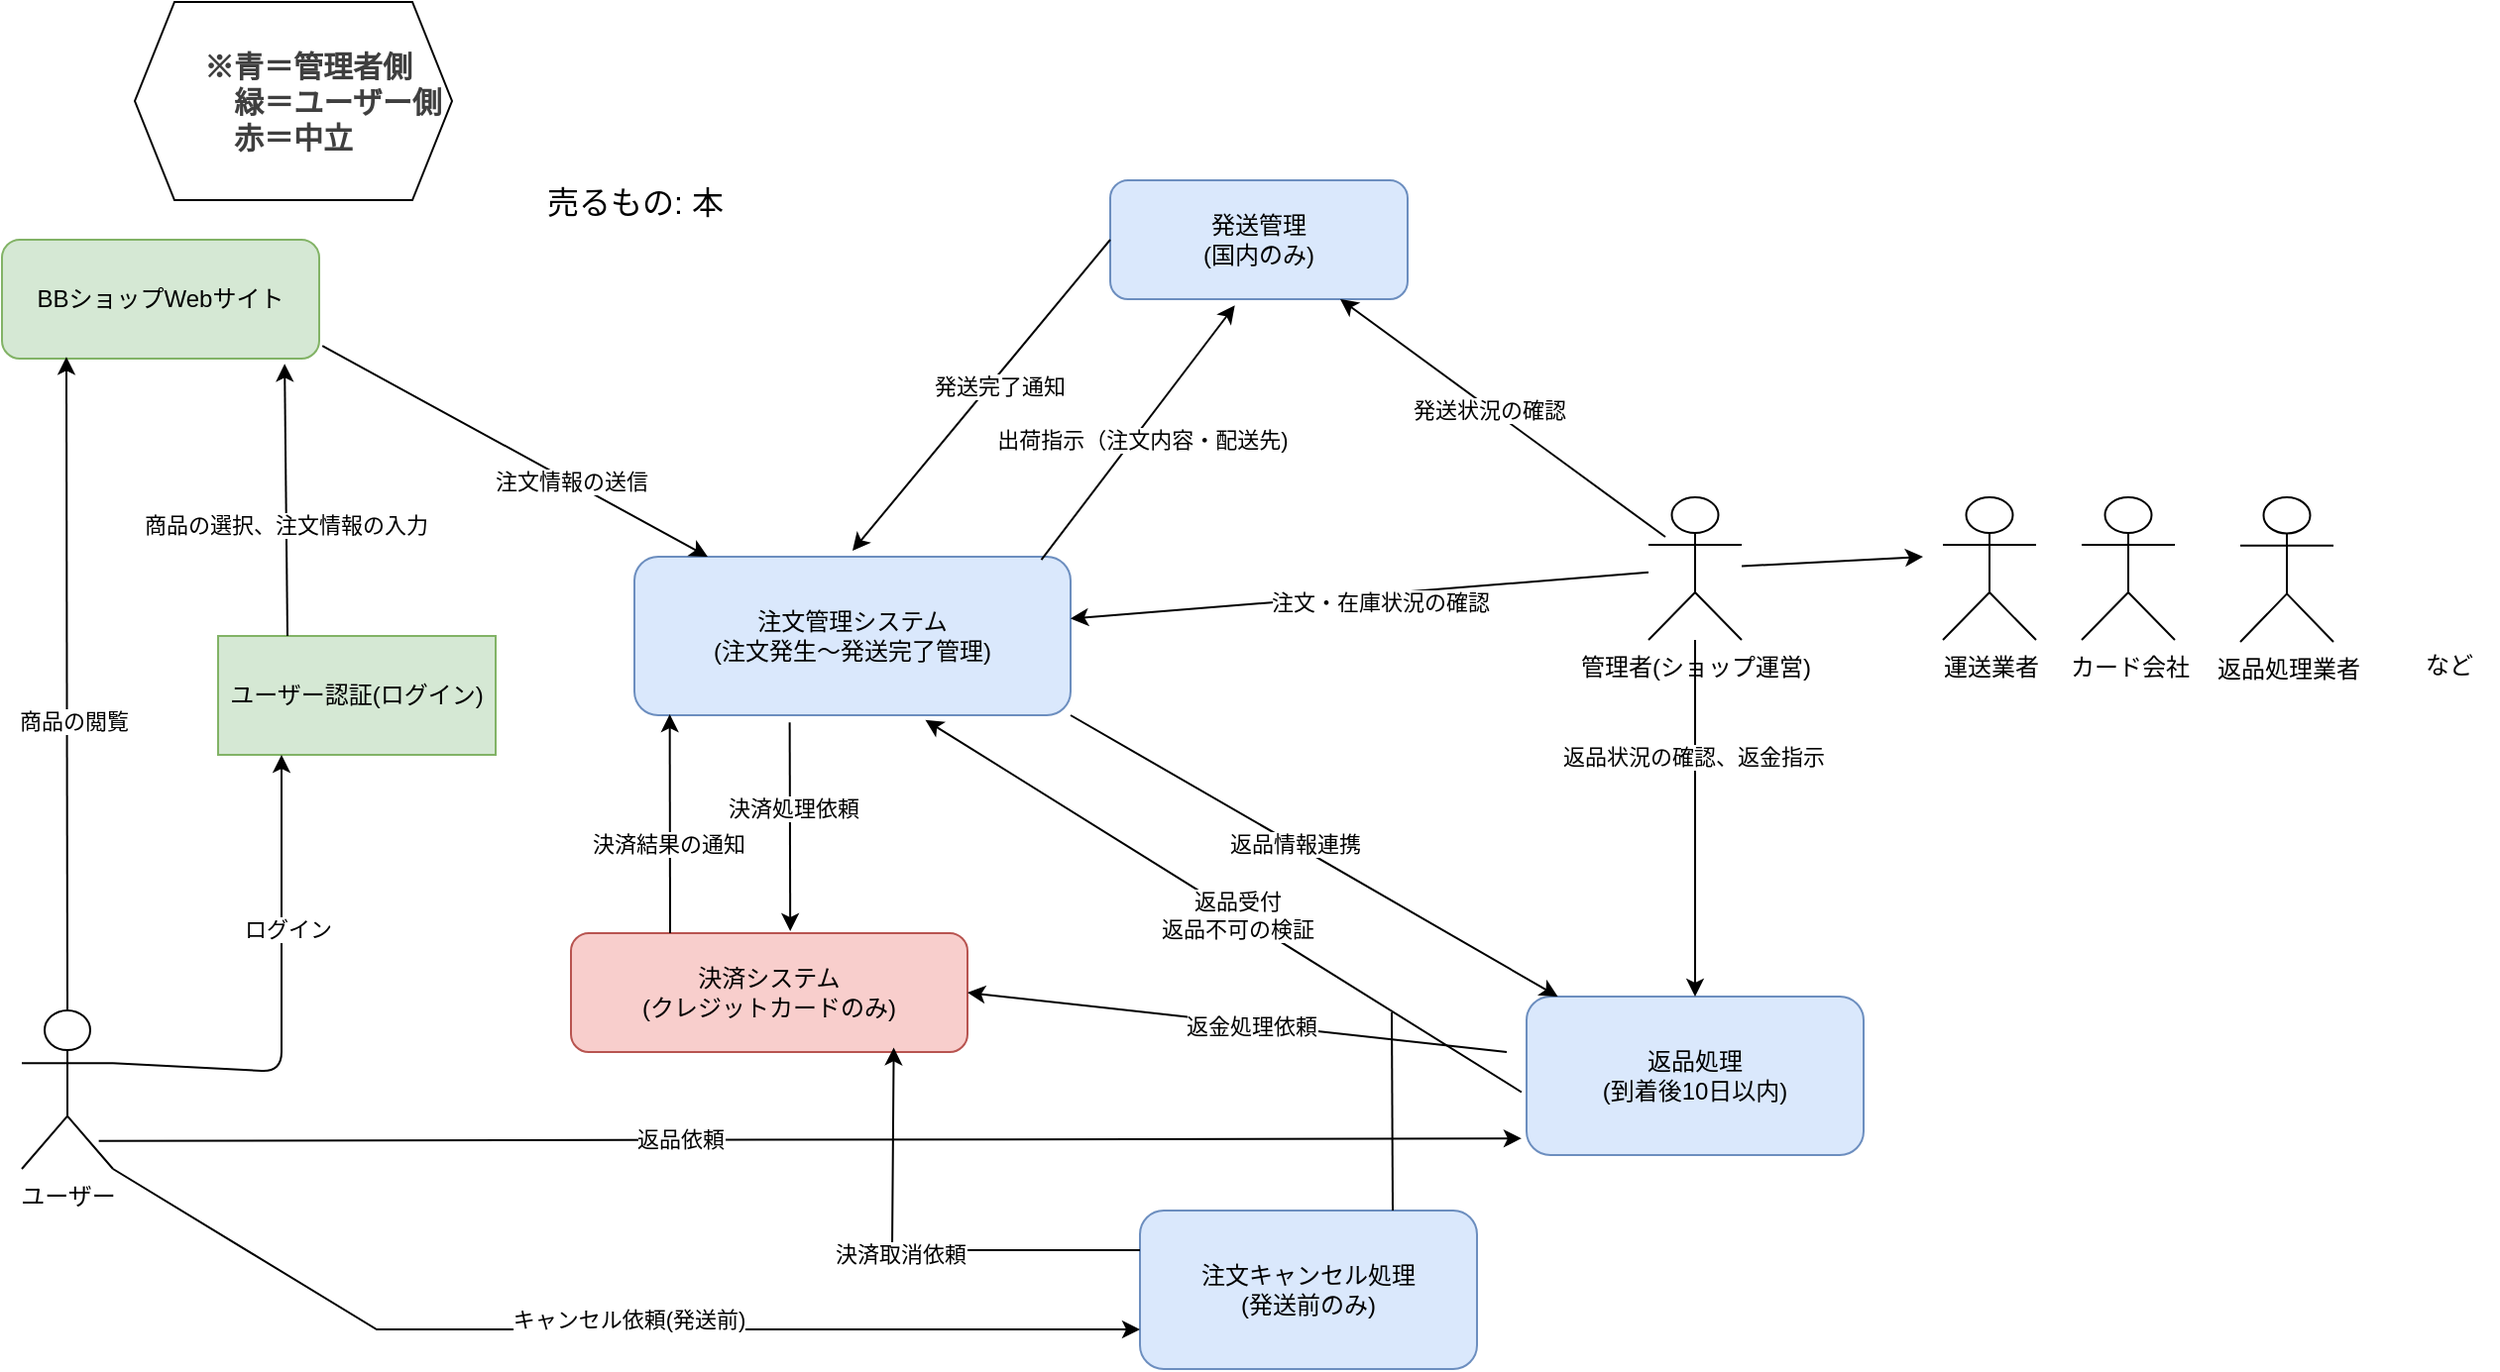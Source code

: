 <mxfile>
    <diagram id="orderSystem" name="BBショップ注文管理システム">
        <mxGraphModel dx="1034" dy="583" grid="1" gridSize="10" guides="1" tooltips="1" connect="1" arrows="1" fold="1" page="1" pageScale="1" pageWidth="827" pageHeight="1169" math="0" shadow="0">
            <root>
                <mxCell id="0"/>
                <mxCell id="1" parent="0"/>
                <mxCell id="website" value="BBショップWebサイト" style="shape=rectangle;rounded=1;whiteSpace=wrap;html=1;fillColor=#d5e8d4;strokeColor=#82b366;" parent="1" vertex="1">
                    <mxGeometry x="31" y="140" width="160" height="60" as="geometry"/>
                </mxCell>
                <mxCell id="orderSystemBox" value="注文管理システム&#xa;(注文発生～発送完了管理)" style="shape=rectangle;rounded=1;whiteSpace=wrap;html=1;fillColor=#dae8fc;strokeColor=#6c8ebf;" parent="1" vertex="1">
                    <mxGeometry x="350" y="300" width="220" height="80" as="geometry"/>
                </mxCell>
                <mxCell id="payment" value="決済システム&#xa;(クレジットカードのみ)" style="shape=rectangle;rounded=1;whiteSpace=wrap;html=1;fillColor=#f8cecc;strokeColor=#b85450;" parent="1" vertex="1">
                    <mxGeometry x="318" y="490" width="200" height="60" as="geometry"/>
                </mxCell>
                <mxCell id="shipping" value="発送管理&#xa;(国内のみ)" style="shape=rectangle;rounded=1;whiteSpace=wrap;html=1;fillColor=#dae8fc;strokeColor=#6c8ebf;" parent="1" vertex="1">
                    <mxGeometry x="590" y="110" width="150" height="60" as="geometry"/>
                </mxCell>
                <mxCell id="return" value="返品処理&lt;br&gt;(到着後10日以内)" style="shape=rectangle;rounded=1;whiteSpace=wrap;html=1;fillColor=#dae8fc;strokeColor=#6c8ebf;" parent="1" vertex="1">
                    <mxGeometry x="800" y="522" width="170" height="80" as="geometry"/>
                </mxCell>
                <mxCell id="edge1" style="exitX=0.5;exitY=0;exitDx=0;exitDy=0;exitPerimeter=0;entryX=0.203;entryY=0.986;entryDx=0;entryDy=0;entryPerimeter=0;" parent="1" source="uSMqebVrDV0d1Eh629MW-26" target="website" edge="1">
                    <mxGeometry relative="1" as="geometry">
                        <mxPoint x="214.926" y="545" as="sourcePoint"/>
                    </mxGeometry>
                </mxCell>
                <mxCell id="uSMqebVrDV0d1Eh629MW-1" value="商品の閲覧" style="edgeLabel;html=1;align=center;verticalAlign=middle;resizable=0;points=[];" parent="edge1" vertex="1" connectable="0">
                    <mxGeometry x="-0.116" y="-3" relative="1" as="geometry">
                        <mxPoint as="offset"/>
                    </mxGeometry>
                </mxCell>
                <mxCell id="edge2" style="exitX=1.01;exitY=0.892;exitDx=0;exitDy=0;exitPerimeter=0;" parent="1" source="website" target="orderSystemBox" edge="1">
                    <mxGeometry relative="1" as="geometry"/>
                </mxCell>
                <mxCell id="uSMqebVrDV0d1Eh629MW-2" value="注文情報の送信" style="edgeLabel;html=1;align=center;verticalAlign=middle;resizable=0;points=[];" parent="edge2" vertex="1" connectable="0">
                    <mxGeometry x="0.289" relative="1" as="geometry">
                        <mxPoint as="offset"/>
                    </mxGeometry>
                </mxCell>
                <mxCell id="edge3" style="exitX=0.356;exitY=1.046;exitDx=0;exitDy=0;exitPerimeter=0;entryX=0.553;entryY=-0.017;entryDx=0;entryDy=0;entryPerimeter=0;" parent="1" source="orderSystemBox" target="payment" edge="1">
                    <mxGeometry relative="1" as="geometry"/>
                </mxCell>
                <mxCell id="uSMqebVrDV0d1Eh629MW-4" value="Text" style="edgeLabel;html=1;align=center;verticalAlign=middle;resizable=0;points=[];" parent="edge3" vertex="1" connectable="0">
                    <mxGeometry x="-0.183" y="1" relative="1" as="geometry">
                        <mxPoint as="offset"/>
                    </mxGeometry>
                </mxCell>
                <mxCell id="uSMqebVrDV0d1Eh629MW-5" value="決済処理依頼" style="edgeLabel;html=1;align=center;verticalAlign=middle;resizable=0;points=[];" parent="edge3" vertex="1" connectable="0">
                    <mxGeometry x="-0.183" y="1" relative="1" as="geometry">
                        <mxPoint as="offset"/>
                    </mxGeometry>
                </mxCell>
                <mxCell id="edge4" style="exitX=0.933;exitY=0.02;exitDx=0;exitDy=0;exitPerimeter=0;entryX=0.419;entryY=1.053;entryDx=0;entryDy=0;entryPerimeter=0;" parent="1" source="orderSystemBox" target="shipping" edge="1">
                    <mxGeometry relative="1" as="geometry"/>
                </mxCell>
                <mxCell id="uSMqebVrDV0d1Eh629MW-10" value="出荷指示（注文内容・配送先)" style="edgeLabel;html=1;align=center;verticalAlign=middle;resizable=0;points=[];" parent="edge4" vertex="1" connectable="0">
                    <mxGeometry x="-0.026" y="-2" relative="1" as="geometry">
                        <mxPoint x="1" as="offset"/>
                    </mxGeometry>
                </mxCell>
                <mxCell id="edge5" style="exitX=1;exitY=1;exitDx=0;exitDy=0;" parent="1" source="orderSystemBox" target="return" edge="1">
                    <mxGeometry relative="1" as="geometry"/>
                </mxCell>
                <mxCell id="uSMqebVrDV0d1Eh629MW-3" value="返品情報連携" style="edgeLabel;html=1;align=center;verticalAlign=middle;resizable=0;points=[];" parent="edge5" vertex="1" connectable="0">
                    <mxGeometry x="-0.084" relative="1" as="geometry">
                        <mxPoint as="offset"/>
                    </mxGeometry>
                </mxCell>
                <mxCell id="edge6" style="" parent="1" source="uSMqebVrDV0d1Eh629MW-57" target="orderSystemBox" edge="1">
                    <mxGeometry relative="1" as="geometry">
                        <mxPoint x="810" y="323.529" as="sourcePoint"/>
                    </mxGeometry>
                </mxCell>
                <mxCell id="uSMqebVrDV0d1Eh629MW-16" value="注文・在庫状況の確認" style="edgeLabel;html=1;align=center;verticalAlign=middle;resizable=0;points=[];" parent="edge6" vertex="1" connectable="0">
                    <mxGeometry x="-0.066" y="4" relative="1" as="geometry">
                        <mxPoint as="offset"/>
                    </mxGeometry>
                </mxCell>
                <mxCell id="edge7" style="exitX=0.181;exitY=0.278;exitDx=0;exitDy=0;exitPerimeter=0;" parent="1" source="uSMqebVrDV0d1Eh629MW-57" target="shipping" edge="1">
                    <mxGeometry relative="1" as="geometry">
                        <mxPoint x="848.333" y="290.0" as="sourcePoint"/>
                    </mxGeometry>
                </mxCell>
                <mxCell id="uSMqebVrDV0d1Eh629MW-51" value="発送状況の確認" style="edgeLabel;html=1;align=center;verticalAlign=middle;resizable=0;points=[];" parent="edge7" vertex="1" connectable="0">
                    <mxGeometry x="0.081" y="1" relative="1" as="geometry">
                        <mxPoint as="offset"/>
                    </mxGeometry>
                </mxCell>
                <mxCell id="edge8" style="" parent="1" source="uSMqebVrDV0d1Eh629MW-57" target="return" edge="1">
                    <mxGeometry relative="1" as="geometry">
                        <mxPoint x="885" y="350.0" as="sourcePoint"/>
                    </mxGeometry>
                </mxCell>
                <mxCell id="uSMqebVrDV0d1Eh629MW-17" value="返品状況の確認、返金指示" style="edgeLabel;html=1;align=center;verticalAlign=middle;resizable=0;points=[];" parent="edge8" vertex="1" connectable="0">
                    <mxGeometry x="-0.347" y="-1" relative="1" as="geometry">
                        <mxPoint as="offset"/>
                    </mxGeometry>
                </mxCell>
                <mxCell id="uSMqebVrDV0d1Eh629MW-6" style="entryX=0.081;entryY=0.994;entryDx=0;entryDy=0;entryPerimeter=0;exitX=0.25;exitY=0;exitDx=0;exitDy=0;" parent="1" source="payment" target="orderSystemBox" edge="1">
                    <mxGeometry relative="1" as="geometry">
                        <mxPoint x="319" y="390" as="sourcePoint"/>
                        <mxPoint x="240" y="450" as="targetPoint"/>
                    </mxGeometry>
                </mxCell>
                <mxCell id="uSMqebVrDV0d1Eh629MW-7" value="決済結果の通知" style="edgeLabel;html=1;align=center;verticalAlign=middle;resizable=0;points=[];" parent="uSMqebVrDV0d1Eh629MW-6" vertex="1" connectable="0">
                    <mxGeometry x="-0.183" y="1" relative="1" as="geometry">
                        <mxPoint as="offset"/>
                    </mxGeometry>
                </mxCell>
                <mxCell id="uSMqebVrDV0d1Eh629MW-13" style="exitX=0;exitY=0.5;exitDx=0;exitDy=0;" parent="1" source="shipping" edge="1">
                    <mxGeometry relative="1" as="geometry">
                        <mxPoint x="460" y="307" as="sourcePoint"/>
                        <mxPoint x="460" y="297" as="targetPoint"/>
                    </mxGeometry>
                </mxCell>
                <mxCell id="uSMqebVrDV0d1Eh629MW-14" value="&lt;span style=&quot;color: rgba(0, 0, 0, 0); font-family: monospace; font-size: 0px; text-align: start; background-color: rgb(236, 236, 236);&quot;&gt;%3CmxGraphModel%3E%3Croot%3E%3CmxCell%20id%3D%220%22%2F%3E%3CmxCell%20id%3D%221%22%20parent%3D%220%22%2F%3E%3CmxCell%20id%3D%222%22%20style%3D%22exitX%3D0.818%3BexitY%3D-0.043%3BexitDx%3D0%3BexitDy%3D0%3BexitPerimeter%3D0%3B%22%20edge%3D%221%22%20parent%3D%221%22%3E%3CmxGeometry%20relative%3D%221%22%20as%3D%22geometry%22%3E%3CmxPoint%20x%3D%22530%22%20y%3D%22297%22%20as%3D%22sourcePoint%22%2F%3E%3CmxPoint%20x%3D%22602%22%20y%3D%22130%22%20as%3D%22targetPoint%22%2F%3E%3C%2FmxGeometry%3E%3C%2FmxCell%3E%3CmxCell%20id%3D%223%22%20value%3D%22%E5%87%BA%E8%8D%B7%E6%8C%87%E7%A4%BA%EF%BC%88%E6%B3%A8%E6%96%87%E5%86%85%E5%AE%B9%E3%83%BB%E9%85%8D%E9%80%81%E5%85%88)%22%20style%3D%22edgeLabel%3Bhtml%3D1%3Balign%3Dcenter%3BverticalAlign%3Dmiddle%3Bresizable%3D0%3Bpoints%3D%5B%5D%3B%22%20vertex%3D%221%22%20connectable%3D%220%22%20parent%3D%222%22%3E%3CmxGeometry%20x%3D%22-0.026%22%20y%3D%22-2%22%20relative%3D%221%22%20as%3D%22geometry%22%3E%3CmxPoint%20x%3D%221%22%20as%3D%22offset%22%2F%3E%3C%2FmxGeometry%3E%3C%2FmxCell%3E%3C%2Froot%3E%3C%2FmxGraphModel%3E&lt;/span&gt;" style="edgeLabel;html=1;align=center;verticalAlign=middle;resizable=0;points=[];" parent="uSMqebVrDV0d1Eh629MW-13" vertex="1" connectable="0">
                    <mxGeometry x="-0.026" y="-2" relative="1" as="geometry">
                        <mxPoint x="1" as="offset"/>
                    </mxGeometry>
                </mxCell>
                <mxCell id="uSMqebVrDV0d1Eh629MW-15" value="発送完了通知" style="edgeLabel;html=1;align=center;verticalAlign=middle;resizable=0;points=[];" parent="uSMqebVrDV0d1Eh629MW-13" vertex="1" connectable="0">
                    <mxGeometry x="-0.099" y="3" relative="1" as="geometry">
                        <mxPoint y="1" as="offset"/>
                    </mxGeometry>
                </mxCell>
                <mxCell id="uSMqebVrDV0d1Eh629MW-18" style="entryX=0.667;entryY=1.03;entryDx=0;entryDy=0;exitX=-0.015;exitY=0.603;exitDx=0;exitDy=0;exitPerimeter=0;entryPerimeter=0;" parent="1" source="return" target="orderSystemBox" edge="1">
                    <mxGeometry relative="1" as="geometry">
                        <mxPoint x="790" y="480" as="sourcePoint"/>
                        <mxPoint x="890" y="546" as="targetPoint"/>
                    </mxGeometry>
                </mxCell>
                <mxCell id="uSMqebVrDV0d1Eh629MW-19" value="&lt;span style=&quot;color: rgba(0, 0, 0, 0); font-family: monospace; font-size: 0px; text-align: start; background-color: rgb(236, 236, 236);&quot;&gt;%3CmxGraphModel%3E%3Croot%3E%3CmxCell%20id%3D%220%22%2F%3E%3CmxCell%20id%3D%221%22%20parent%3D%220%22%2F%3E%3CmxCell%20id%3D%222%22%20edge%3D%221%22%20parent%3D%221%22%3E%3CmxGeometry%20relative%3D%221%22%20as%3D%22geometry%22%3E%3CmxPoint%20x%3D%22570%22%20y%3D%22376%22%20as%3D%22sourcePoint%22%2F%3E%3CmxPoint%20x%3D%22800%22%20y%3D%22452%22%20as%3D%22targetPoint%22%2F%3E%3C%2FmxGeometry%3E%3C%2FmxCell%3E%3CmxCell%20id%3D%223%22%20value%3D%22%E8%BF%94%E5%93%81%E4%BE%9D%E9%A0%BC%E3%81%AE%E9%80%9A%E7%9F%A5%22%20style%3D%22edgeLabel%3Bhtml%3D1%3Balign%3Dcenter%3BverticalAlign%3Dmiddle%3Bresizable%3D0%3Bpoints%3D%5B%5D%3B%22%20vertex%3D%221%22%20connectable%3D%220%22%20parent%3D%222%22%3E%3CmxGeometry%20x%3D%22-0.084%22%20relative%3D%221%22%20as%3D%22geometry%22%3E%3CmxPoint%20as%3D%22offset%22%2F%3E%3C%2FmxGeometry%3E%3C%2FmxCell%3E%3C%2Froot%3E%3C%2FmxGraphModel%3E&lt;/span&gt;" style="edgeLabel;html=1;align=center;verticalAlign=middle;resizable=0;points=[];" parent="uSMqebVrDV0d1Eh629MW-18" vertex="1" connectable="0">
                    <mxGeometry x="-0.084" relative="1" as="geometry">
                        <mxPoint as="offset"/>
                    </mxGeometry>
                </mxCell>
                <mxCell id="uSMqebVrDV0d1Eh629MW-20" value="返品受付&lt;div&gt;返品不可の検証&lt;/div&gt;" style="edgeLabel;html=1;align=center;verticalAlign=middle;resizable=0;points=[];" parent="uSMqebVrDV0d1Eh629MW-18" vertex="1" connectable="0">
                    <mxGeometry x="-0.051" relative="1" as="geometry">
                        <mxPoint x="-1" as="offset"/>
                    </mxGeometry>
                </mxCell>
                <mxCell id="uSMqebVrDV0d1Eh629MW-23" style="entryX=-0.015;entryY=0.895;entryDx=0;entryDy=0;entryPerimeter=0;exitX=0.844;exitY=0.824;exitDx=0;exitDy=0;exitPerimeter=0;" parent="1" source="uSMqebVrDV0d1Eh629MW-26" target="return" edge="1">
                    <mxGeometry relative="1" as="geometry">
                        <mxPoint x="275" y="570" as="sourcePoint"/>
                        <mxPoint x="402" y="600" as="targetPoint"/>
                    </mxGeometry>
                </mxCell>
                <mxCell id="uSMqebVrDV0d1Eh629MW-24" value="返品依頼" style="edgeLabel;html=1;align=center;verticalAlign=middle;resizable=0;points=[];" parent="uSMqebVrDV0d1Eh629MW-23" vertex="1" connectable="0">
                    <mxGeometry x="-0.183" y="1" relative="1" as="geometry">
                        <mxPoint as="offset"/>
                    </mxGeometry>
                </mxCell>
                <mxCell id="uSMqebVrDV0d1Eh629MW-26" value="ユーザー" style="shape=umlActor;verticalLabelPosition=bottom;verticalAlign=top;html=1;outlineConnect=0;" parent="1" vertex="1">
                    <mxGeometry x="41" y="529" width="46" height="80" as="geometry"/>
                </mxCell>
                <mxCell id="uSMqebVrDV0d1Eh629MW-29" value="ユーザー認証(ログイン)" style="rounded=0;whiteSpace=wrap;html=1;fillColor=#d5e8d4;strokeColor=#82b366;" parent="1" vertex="1">
                    <mxGeometry x="140" y="340" width="140" height="60" as="geometry"/>
                </mxCell>
                <mxCell id="uSMqebVrDV0d1Eh629MW-32" style="exitX=0.25;exitY=0;exitDx=0;exitDy=0;entryX=0.891;entryY=1.044;entryDx=0;entryDy=0;entryPerimeter=0;" parent="1" source="uSMqebVrDV0d1Eh629MW-29" target="website" edge="1">
                    <mxGeometry relative="1" as="geometry">
                        <mxPoint x="180" y="310" as="sourcePoint"/>
                        <mxPoint x="180" y="200" as="targetPoint"/>
                    </mxGeometry>
                </mxCell>
                <mxCell id="uSMqebVrDV0d1Eh629MW-33" value="商品の選択、注文情報の入力" style="edgeLabel;html=1;align=center;verticalAlign=middle;resizable=0;points=[];" parent="uSMqebVrDV0d1Eh629MW-32" vertex="1" connectable="0">
                    <mxGeometry x="-0.183" y="1" relative="1" as="geometry">
                        <mxPoint as="offset"/>
                    </mxGeometry>
                </mxCell>
                <mxCell id="uSMqebVrDV0d1Eh629MW-34" style="entryX=0.25;entryY=1;entryDx=0;entryDy=0;exitX=1;exitY=0.333;exitDx=0;exitDy=0;exitPerimeter=0;" parent="1" source="uSMqebVrDV0d1Eh629MW-26" edge="1">
                    <mxGeometry relative="1" as="geometry">
                        <mxPoint x="107" y="560" as="sourcePoint"/>
                        <mxPoint x="172" y="400" as="targetPoint"/>
                        <Array as="points">
                            <mxPoint x="172" y="560"/>
                        </Array>
                    </mxGeometry>
                </mxCell>
                <mxCell id="uSMqebVrDV0d1Eh629MW-50" value="ログイン" style="edgeLabel;html=1;align=center;verticalAlign=middle;resizable=0;points=[];" parent="uSMqebVrDV0d1Eh629MW-34" vertex="1" connectable="0">
                    <mxGeometry x="0.287" y="-3" relative="1" as="geometry">
                        <mxPoint as="offset"/>
                    </mxGeometry>
                </mxCell>
                <mxCell id="uSMqebVrDV0d1Eh629MW-37" value="&lt;font style=&quot;font-size: 16px;&quot;&gt;売るもの: 本&lt;/font&gt;" style="text;html=1;align=center;verticalAlign=middle;resizable=0;points=[];autosize=1;strokeColor=none;fillColor=default;" parent="1" vertex="1">
                    <mxGeometry x="295" y="106" width="110" height="30" as="geometry"/>
                </mxCell>
                <mxCell id="uSMqebVrDV0d1Eh629MW-44" value="注文キャンセル処理&lt;br&gt;(発送前のみ)" style="shape=rectangle;rounded=1;whiteSpace=wrap;html=1;fillColor=#dae8fc;strokeColor=#6c8ebf;" parent="1" vertex="1">
                    <mxGeometry x="605" y="630" width="170" height="80" as="geometry"/>
                </mxCell>
                <mxCell id="uSMqebVrDV0d1Eh629MW-45" value="" style="endArrow=none;html=1;rounded=0;exitX=0.75;exitY=0;exitDx=0;exitDy=0;" parent="1" source="uSMqebVrDV0d1Eh629MW-44" edge="1">
                    <mxGeometry width="50" height="50" relative="1" as="geometry">
                        <mxPoint x="480" y="570" as="sourcePoint"/>
                        <mxPoint x="732" y="530" as="targetPoint"/>
                    </mxGeometry>
                </mxCell>
                <mxCell id="uSMqebVrDV0d1Eh629MW-46" value="" style="endArrow=classic;html=1;rounded=0;exitX=0;exitY=0.25;exitDx=0;exitDy=0;entryX=0.814;entryY=0.962;entryDx=0;entryDy=0;entryPerimeter=0;" parent="1" source="uSMqebVrDV0d1Eh629MW-44" target="payment" edge="1">
                    <mxGeometry width="50" height="50" relative="1" as="geometry">
                        <mxPoint x="480" y="570" as="sourcePoint"/>
                        <mxPoint x="530" y="520" as="targetPoint"/>
                        <Array as="points">
                            <mxPoint x="480" y="650"/>
                        </Array>
                    </mxGeometry>
                </mxCell>
                <mxCell id="uSMqebVrDV0d1Eh629MW-47" value="決済取消依頼" style="edgeLabel;html=1;align=center;verticalAlign=middle;resizable=0;points=[];" parent="uSMqebVrDV0d1Eh629MW-46" vertex="1" connectable="0">
                    <mxGeometry x="0.067" y="2" relative="1" as="geometry">
                        <mxPoint as="offset"/>
                    </mxGeometry>
                </mxCell>
                <mxCell id="uSMqebVrDV0d1Eh629MW-48" value="" style="endArrow=classic;html=1;rounded=0;entryX=1;entryY=0.5;entryDx=0;entryDy=0;" parent="1" target="payment" edge="1">
                    <mxGeometry width="50" height="50" relative="1" as="geometry">
                        <mxPoint x="790" y="550" as="sourcePoint"/>
                        <mxPoint x="580" y="410" as="targetPoint"/>
                    </mxGeometry>
                </mxCell>
                <mxCell id="uSMqebVrDV0d1Eh629MW-49" value="返金処理依頼" style="edgeLabel;html=1;align=center;verticalAlign=middle;resizable=0;points=[];" parent="uSMqebVrDV0d1Eh629MW-48" vertex="1" connectable="0">
                    <mxGeometry x="-0.053" y="1" relative="1" as="geometry">
                        <mxPoint as="offset"/>
                    </mxGeometry>
                </mxCell>
                <mxCell id="uSMqebVrDV0d1Eh629MW-55" value="" style="endArrow=classic;html=1;rounded=0;entryX=0;entryY=0.75;entryDx=0;entryDy=0;exitX=1;exitY=1;exitDx=0;exitDy=0;exitPerimeter=0;" parent="1" source="uSMqebVrDV0d1Eh629MW-26" target="uSMqebVrDV0d1Eh629MW-44" edge="1">
                    <mxGeometry width="50" height="50" relative="1" as="geometry">
                        <mxPoint x="70" y="610" as="sourcePoint"/>
                        <mxPoint x="290" y="645" as="targetPoint"/>
                        <Array as="points">
                            <mxPoint x="220" y="690"/>
                        </Array>
                    </mxGeometry>
                </mxCell>
                <mxCell id="uSMqebVrDV0d1Eh629MW-56" value="キャンセル依頼(発送前)" style="edgeLabel;html=1;align=center;verticalAlign=middle;resizable=0;points=[];" parent="uSMqebVrDV0d1Eh629MW-55" vertex="1" connectable="0">
                    <mxGeometry x="0.045" y="5" relative="1" as="geometry">
                        <mxPoint as="offset"/>
                    </mxGeometry>
                </mxCell>
                <mxCell id="uSMqebVrDV0d1Eh629MW-57" value="管理者(ショップ運営)" style="shape=umlActor;verticalLabelPosition=bottom;verticalAlign=top;html=1;" parent="1" vertex="1">
                    <mxGeometry x="861.5" y="270" width="47" height="72" as="geometry"/>
                </mxCell>
                <mxCell id="3" value="&lt;span style=&quot;color: rgb(63, 63, 63); scrollbar-color: rgb(226, 226, 226) rgb(251, 251, 251); text-wrap-mode: nowrap; background-color: rgb(255, 255, 255);&quot;&gt;　※青＝管理者側&lt;/span&gt;&lt;div style=&quot;color: rgb(63, 63, 63); scrollbar-color: rgb(226, 226, 226) rgb(251, 251, 251); text-wrap-mode: nowrap;&quot;&gt;&lt;span style=&quot;color: rgb(63, 63, 63); scrollbar-color: rgb(226, 226, 226) rgb(251, 251, 251); background-color: rgb(255, 255, 255);&quot;&gt;　　　緑＝ユーザー側&lt;/span&gt;&lt;/div&gt;&lt;div style=&quot;color: rgb(63, 63, 63); scrollbar-color: rgb(226, 226, 226) rgb(251, 251, 251); text-wrap-mode: nowrap;&quot;&gt;&lt;span style=&quot;background-color: light-dark(rgb(255, 255, 255), rgb(18, 18, 18));&quot;&gt;赤＝中立&lt;/span&gt;&lt;/div&gt;" style="shape=hexagon;perimeter=hexagonPerimeter2;whiteSpace=wrap;html=1;fixedSize=1;fontStyle=1;fontSize=15;" parent="1" vertex="1">
                    <mxGeometry x="98" y="20" width="160" height="100" as="geometry"/>
                </mxCell>
                <mxCell id="4" value="運送業者" style="shape=umlActor;verticalLabelPosition=bottom;verticalAlign=top;html=1;" vertex="1" parent="1">
                    <mxGeometry x="1010" y="270" width="47" height="72" as="geometry"/>
                </mxCell>
                <mxCell id="7" value="" style="endArrow=classic;html=1;" edge="1" parent="1" source="uSMqebVrDV0d1Eh629MW-57">
                    <mxGeometry width="50" height="50" relative="1" as="geometry">
                        <mxPoint x="850" y="390" as="sourcePoint"/>
                        <mxPoint x="1000" y="300" as="targetPoint"/>
                    </mxGeometry>
                </mxCell>
                <mxCell id="9" value="カード会社" style="shape=umlActor;verticalLabelPosition=bottom;verticalAlign=top;html=1;" vertex="1" parent="1">
                    <mxGeometry x="1080" y="270" width="47" height="72" as="geometry"/>
                </mxCell>
                <mxCell id="10" value="返品処理業者" style="shape=umlActor;verticalLabelPosition=bottom;verticalAlign=top;html=1;" vertex="1" parent="1">
                    <mxGeometry x="1160" y="270" width="47" height="73" as="geometry"/>
                </mxCell>
                <mxCell id="11" value="など" style="text;html=1;align=center;verticalAlign=middle;resizable=0;points=[];autosize=1;strokeColor=none;fillColor=none;" vertex="1" parent="1">
                    <mxGeometry x="1240" y="340" width="50" height="30" as="geometry"/>
                </mxCell>
            </root>
        </mxGraphModel>
    </diagram>
</mxfile>